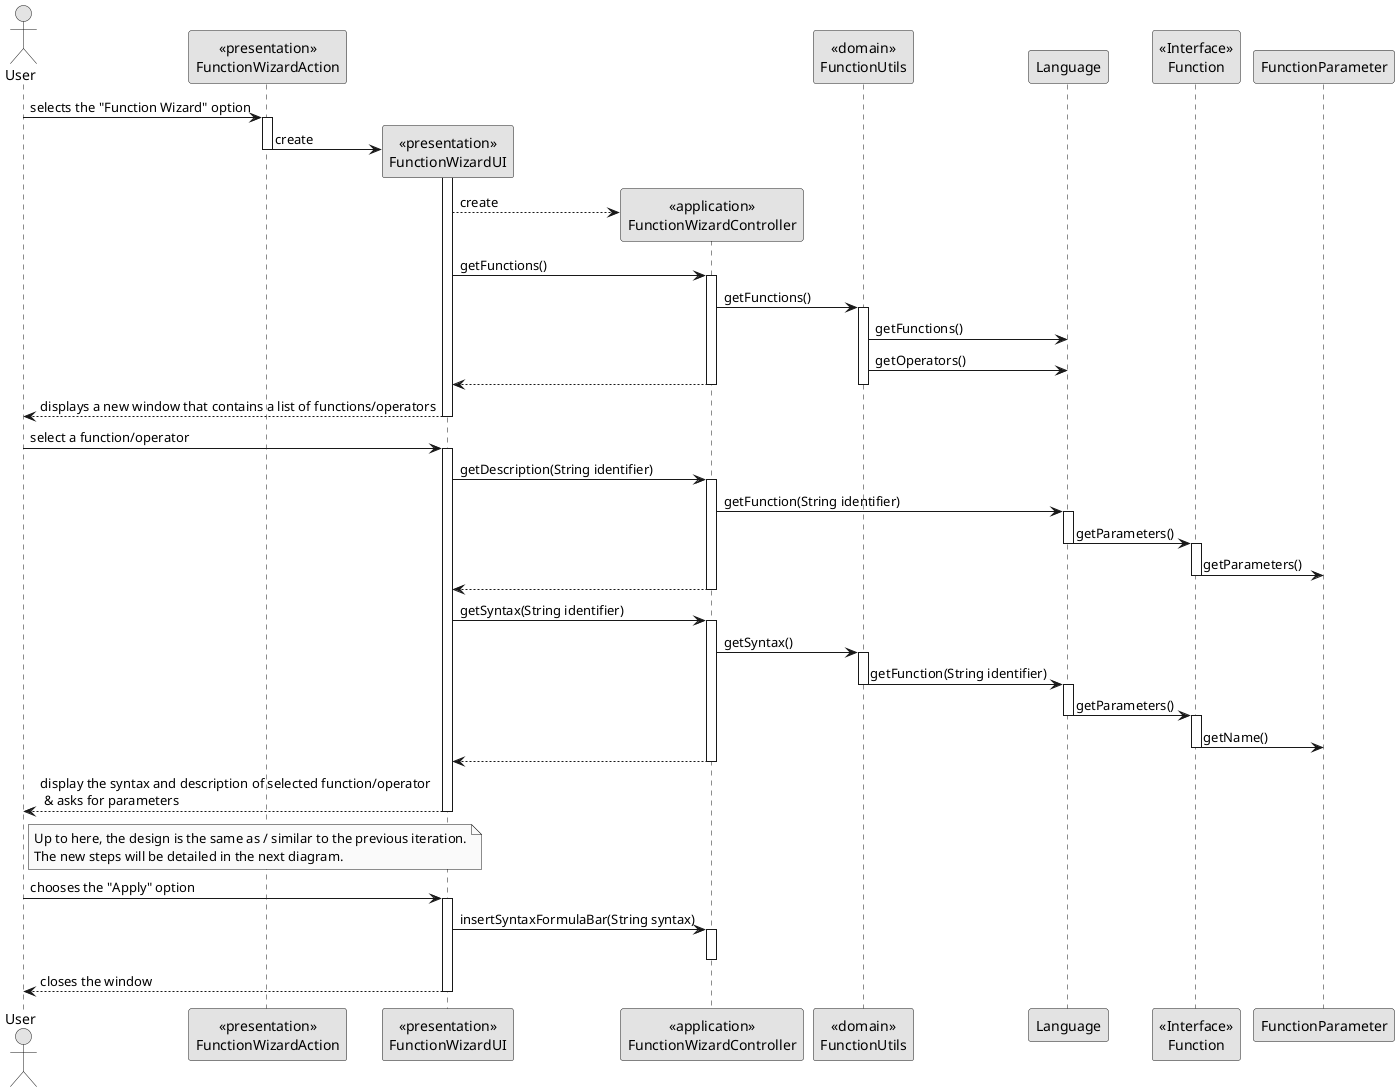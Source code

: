 @startuml sd_function_wizard.png
skinparam handwritten false
skinparam monochrome true
skinparam packageStyle rect
skinparam defaultFontName FG Virgil
skinparam shadowing false

actor User 
participant "<<presentation>>\nFunctionWizardAction" as Action
participant "<<presentation>>\nFunctionWizardUI" as UI
participant "<<application>>\nFunctionWizardController" as CRTL
participant "<<domain>>\nFunctionUtils" as func

User -> Action : selects the "Function Wizard" option
activate Action
create UI

Action -> UI : create
deactivate Action
activate UI
create CRTL
UI --> CRTL : create
UI -> CRTL : getFunctions()
activate CRTL
CRTL -> func : getFunctions()
activate func
func -> Language : getFunctions()
func -> Language : getOperators()
CRTL --> UI : 
deactivate func
deactivate CRTL
UI --> User : displays a new window that contains a list of functions/operators 
deactivate UI

User -> UI : select a function/operator
activate UI
UI -> CRTL : getDescription(String identifier)
activate CRTL
participant "<<Interface>>\nFunction" as Function
CRTL -> Language : getFunction(String identifier)
activate Language
Language -> Function : getParameters()
deactivate Language
activate Function
Function -> FunctionParameter : getParameters()
deactivate Function
CRTL --> UI :
deactivate CRTL
UI -> CRTL : getSyntax(String identifier)
activate CRTL
CRTL -> func : getSyntax()
activate func
func -> Language : getFunction(String identifier)
deactivate func
activate Language
Language -> Function : getParameters()
deactivate Language
activate Function
Function -> FunctionParameter : getName()
deactivate Function
CRTL --> UI :
deactivate CRTL
UI --> User : display the syntax and description of selected function/operator \n & asks for parameters
deactivate UI

note right of User
    Up to here, the design is the same as / similar to the previous iteration.
    The new steps will be detailed in the next diagram.
end note

User -> UI : chooses the "Apply" option
activate UI
UI -> CRTL : insertSyntaxFormulaBar(String syntax)

activate CRTL
deactivate CRTL

UI --> User : closes the window
deactivate UI


@enduml